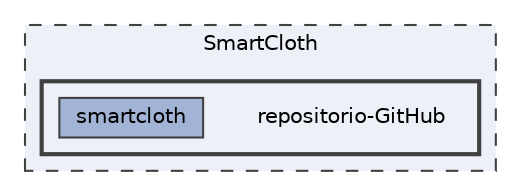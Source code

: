 digraph "/Users/irenecasares/Desktop/SmartCloth/repositorio-GitHub"
{
 // LATEX_PDF_SIZE
  bgcolor="transparent";
  edge [fontname=Helvetica,fontsize=10,labelfontname=Helvetica,labelfontsize=10];
  node [fontname=Helvetica,fontsize=10,shape=box,height=0.2,width=0.4];
  compound=true
  subgraph clusterdir_d57dd07bbe524b94ae78e08cf697a22d {
    graph [ bgcolor="#edf0f7", pencolor="grey25", label="SmartCloth", fontname=Helvetica,fontsize=10 style="filled,dashed", URL="dir_d57dd07bbe524b94ae78e08cf697a22d.html",tooltip=""]
  subgraph clusterdir_4a6d09f2386a5dbabc21a5318131f0be {
    graph [ bgcolor="#edf0f7", pencolor="grey25", label="", fontname=Helvetica,fontsize=10 style="filled,bold", URL="dir_4a6d09f2386a5dbabc21a5318131f0be.html",tooltip=""]
    dir_4a6d09f2386a5dbabc21a5318131f0be [shape=plaintext, label="repositorio-GitHub"];
  dir_6698f548fb04a8ac68707b69537ee06e [label="smartcloth", fillcolor="#a2b4d6", color="grey25", style="filled", URL="dir_6698f548fb04a8ac68707b69537ee06e.html",tooltip=""];
  }
  }
}
